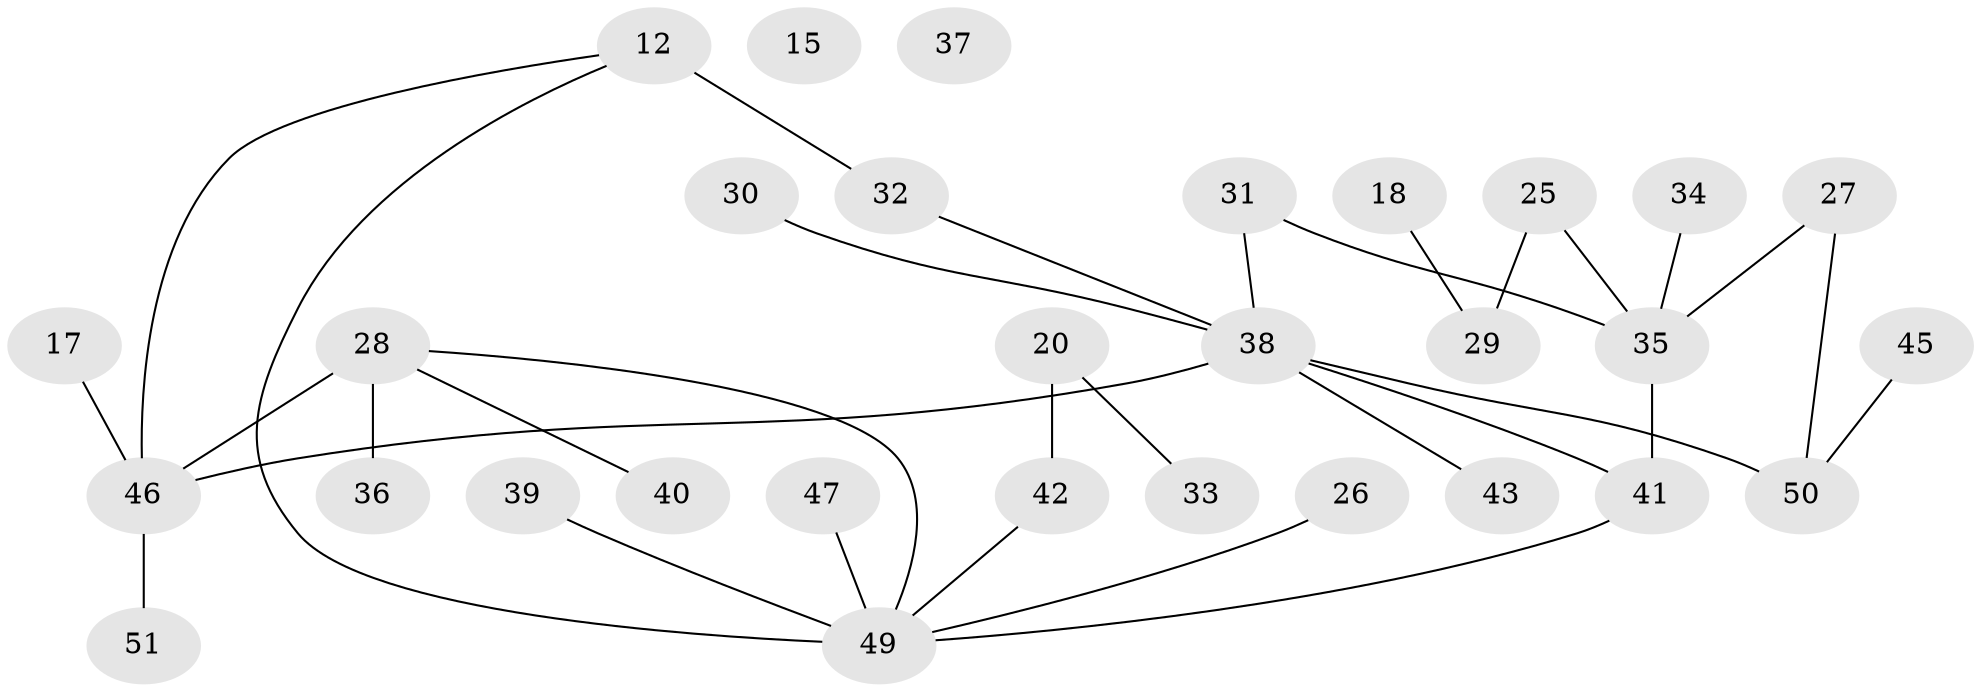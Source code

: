 // original degree distribution, {2: 0.3137254901960784, 1: 0.2549019607843137, 4: 0.09803921568627451, 3: 0.23529411764705882, 0: 0.0392156862745098, 5: 0.0196078431372549, 6: 0.0392156862745098}
// Generated by graph-tools (version 1.1) at 2025/43/03/04/25 21:43:04]
// undirected, 30 vertices, 32 edges
graph export_dot {
graph [start="1"]
  node [color=gray90,style=filled];
  12;
  15;
  17;
  18;
  20;
  25 [super="+9"];
  26;
  27;
  28 [super="+1"];
  29;
  30 [super="+8"];
  31;
  32 [super="+23"];
  33;
  34;
  35 [super="+14+3"];
  36;
  37;
  38 [super="+6"];
  39;
  40;
  41;
  42 [super="+7+24"];
  43;
  45;
  46 [super="+22"];
  47 [super="+44"];
  49 [super="+21+48"];
  50 [super="+19"];
  51;
  12 -- 32 [weight=2];
  12 -- 46;
  12 -- 49;
  17 -- 46;
  18 -- 29;
  20 -- 33;
  20 -- 42;
  25 -- 35;
  25 -- 29;
  26 -- 49;
  27 -- 50;
  27 -- 35;
  28 -- 36;
  28 -- 40;
  28 -- 46 [weight=2];
  28 -- 49;
  30 -- 38;
  31 -- 35;
  31 -- 38;
  32 -- 38;
  34 -- 35;
  35 -- 41;
  38 -- 41;
  38 -- 43;
  38 -- 50 [weight=2];
  38 -- 46;
  39 -- 49;
  41 -- 49;
  42 -- 49 [weight=2];
  45 -- 50;
  46 -- 51;
  47 -- 49 [weight=3];
}
